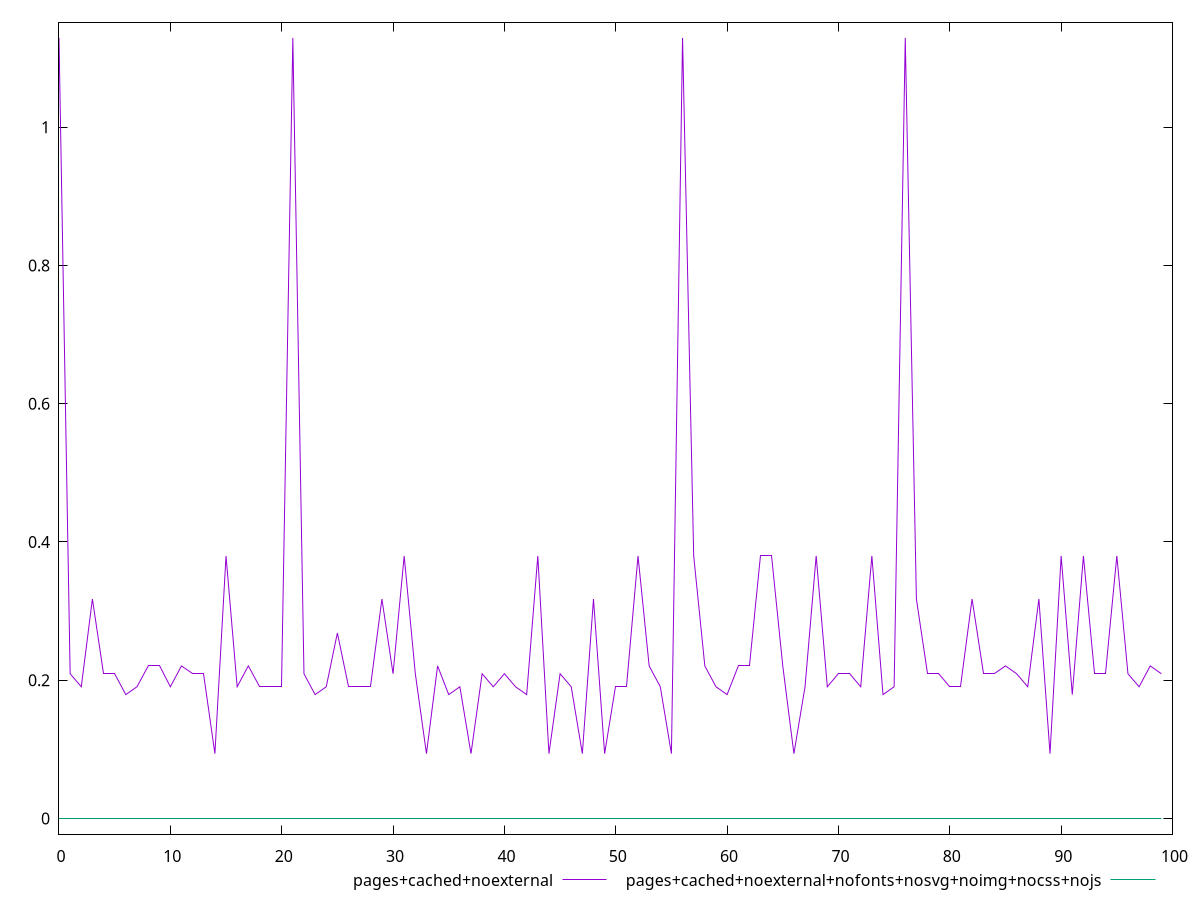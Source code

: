 $_pagesCachedNoexternal <<EOF
1.1291448974609375
0.20941780090332032
0.1905707836151123
0.31750728607177736
0.20941780090332032
0.20941780090332032
0.17922065734863282
0.1905707836151123
0.2207679271697998
0.2207679271697998
0.1905707836151123
0.2207679271697998
0.20941780090332032
0.20941780090332032
0.0938739013671875
0.3797997665405274
0.1905707836151123
0.2207679271697998
0.1905707836151123
0.1905707836151123
0.1905707836151123
1.1291448974609375
0.20941780090332032
0.17922065734863282
0.1905707836151123
0.2682928466796875
0.1905707836151123
0.1905707836151123
0.1905707836151123
0.31750728607177736
0.20941780090332032
0.3797997665405274
0.20941780090332032
0.0938739013671875
0.2207679271697998
0.17922065734863282
0.1905707836151123
0.0938739013671875
0.20941780090332032
0.1905707836151123
0.20941780090332032
0.1905707836151123
0.17922065734863282
0.3797997665405274
0.0938739013671875
0.20941780090332032
0.1905707836151123
0.0938739013671875
0.31750728607177736
0.0938739013671875
0.1905707836151123
0.1905707836151123
0.3797997665405274
0.2207679271697998
0.1905707836151123
0.0938739013671875
1.1291448974609375
0.3797997665405274
0.2207679271697998
0.1905707836151123
0.17922065734863282
0.2207679271697998
0.2207679271697998
0.3797997665405274
0.3797997665405274
0.2207679271697998
0.0938739013671875
0.1905707836151123
0.3797997665405274
0.1905707836151123
0.20941780090332032
0.20941780090332032
0.1905707836151123
0.3797997665405274
0.17922065734863282
0.1905707836151123
1.1291448974609375
0.31750728607177736
0.20941780090332032
0.20941780090332032
0.1905707836151123
0.1905707836151123
0.31750728607177736
0.20941780090332032
0.20941780090332032
0.2207679271697998
0.20941780090332032
0.1905707836151123
0.31750728607177736
0.0938739013671875
0.3797997665405274
0.17922065734863282
0.3797997665405274
0.20941780090332032
0.20941780090332032
0.3797997665405274
0.20941780090332032
0.1905707836151123
0.2207679271697998
0.20941780090332032
EOF
$_pagesCachedNoexternalNofontsNosvgNoimgNocssNojs <<EOF
0
0
0
0
0
0
0
0
0
0
0
0
0
0
0
0
0
0
0
0
0
0
0
0
0
0
0
0
0
0
0
0
0
0
0
0
0
0
0
0
0
0
0
0
0
0
0
0
0
0
0
0
0
0
0
0
0
0
0
0
0
0
0
0
0
0
0
0
0
0
0
0
0
0
0
0
0
0
0
0
0
0
0
0
0
0
0
0
0
0
0
0
0
0
0
0
0
0
0
0
EOF
set key outside below
set terminal pngcairo
set output "report_00006_2020-11-02T20-21-41.718Z/cumulative-layout-shift/cumulative-layout-shift_pages+cached+noexternal_pages+cached+noexternal+nofonts+nosvg+noimg+nocss+nojs.png"
set yrange [-0.02258289794921875:1.1517277954101561]
plot $_pagesCachedNoexternal title "pages+cached+noexternal" with line ,$_pagesCachedNoexternalNofontsNosvgNoimgNocssNojs title "pages+cached+noexternal+nofonts+nosvg+noimg+nocss+nojs" with line ,